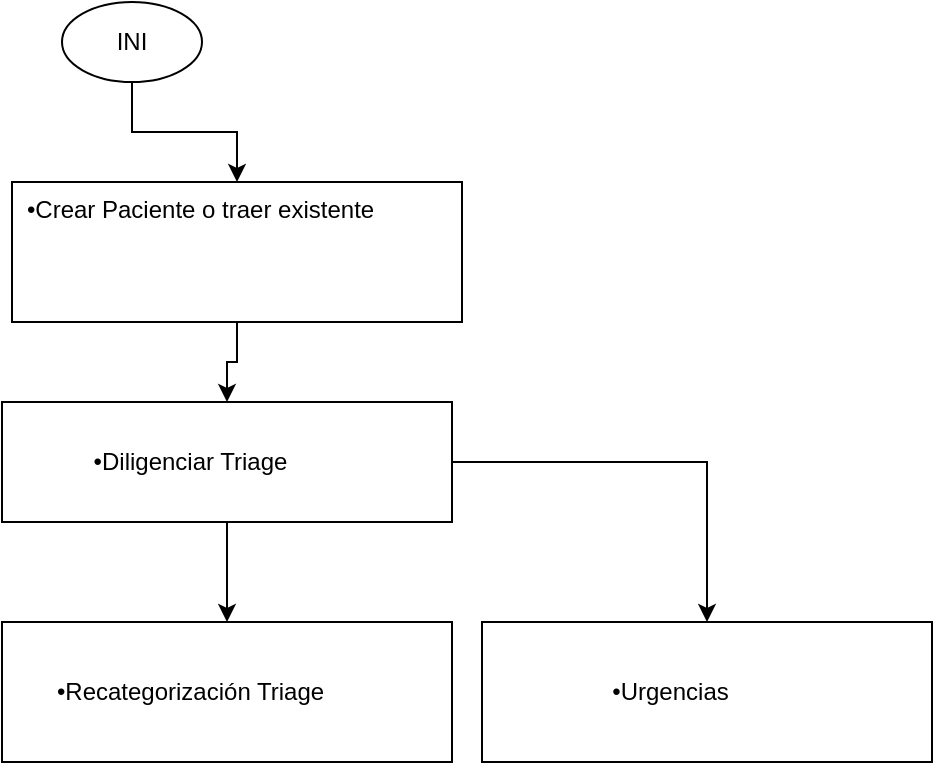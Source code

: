 <mxfile version="21.6.2" type="github">
  <diagram id="C5RBs43oDa-KdzZeNtuy" name="Page-1">
    <mxGraphModel dx="1434" dy="708" grid="1" gridSize="10" guides="1" tooltips="1" connect="1" arrows="1" fold="1" page="1" pageScale="1" pageWidth="827" pageHeight="1169" math="0" shadow="0">
      <root>
        <mxCell id="WIyWlLk6GJQsqaUBKTNV-0" />
        <mxCell id="WIyWlLk6GJQsqaUBKTNV-1" parent="WIyWlLk6GJQsqaUBKTNV-0" />
        <mxCell id="Y8gMqKH2Y-qbZQRc717D-2" value="" style="edgeStyle=orthogonalEdgeStyle;rounded=0;orthogonalLoop=1;jettySize=auto;html=1;" edge="1" parent="WIyWlLk6GJQsqaUBKTNV-1" source="Y8gMqKH2Y-qbZQRc717D-0" target="Y8gMqKH2Y-qbZQRc717D-1">
          <mxGeometry relative="1" as="geometry" />
        </mxCell>
        <mxCell id="Y8gMqKH2Y-qbZQRc717D-0" value="INI" style="ellipse;whiteSpace=wrap;html=1;" vertex="1" parent="WIyWlLk6GJQsqaUBKTNV-1">
          <mxGeometry x="160" y="50" width="70" height="40" as="geometry" />
        </mxCell>
        <mxCell id="Y8gMqKH2Y-qbZQRc717D-5" value="" style="edgeStyle=orthogonalEdgeStyle;rounded=0;orthogonalLoop=1;jettySize=auto;html=1;" edge="1" parent="WIyWlLk6GJQsqaUBKTNV-1" source="Y8gMqKH2Y-qbZQRc717D-1" target="Y8gMqKH2Y-qbZQRc717D-4">
          <mxGeometry relative="1" as="geometry" />
        </mxCell>
        <mxCell id="Y8gMqKH2Y-qbZQRc717D-1" value="&#xa;&#xa;&#xa;&lt;div style=&quot;language:es-CO;margin-top:0pt;margin-bottom:0pt;&#xa;margin-left:.38in;text-indent:-.38in&quot; class=&quot;O0&quot;&gt;&lt;span style=&quot;mso-special-format:bullet&quot;&gt;•&lt;/span&gt;&lt;span style=&quot;language:es-CO&quot;&gt;Crear Paciente o traer existente&lt;/span&gt;&lt;/div&gt;&#xa;&#xa;&#xa;&#xa;&#xa;&#xa;" style="rounded=0;whiteSpace=wrap;html=1;verticalAlign=middle;" vertex="1" parent="WIyWlLk6GJQsqaUBKTNV-1">
          <mxGeometry x="135" y="140" width="225" height="70" as="geometry" />
        </mxCell>
        <mxCell id="Y8gMqKH2Y-qbZQRc717D-7" value="" style="edgeStyle=orthogonalEdgeStyle;rounded=0;orthogonalLoop=1;jettySize=auto;html=1;" edge="1" parent="WIyWlLk6GJQsqaUBKTNV-1" source="Y8gMqKH2Y-qbZQRc717D-4" target="Y8gMqKH2Y-qbZQRc717D-6">
          <mxGeometry relative="1" as="geometry" />
        </mxCell>
        <mxCell id="Y8gMqKH2Y-qbZQRc717D-9" style="edgeStyle=orthogonalEdgeStyle;rounded=0;orthogonalLoop=1;jettySize=auto;html=1;" edge="1" parent="WIyWlLk6GJQsqaUBKTNV-1" source="Y8gMqKH2Y-qbZQRc717D-4" target="Y8gMqKH2Y-qbZQRc717D-8">
          <mxGeometry relative="1" as="geometry" />
        </mxCell>
        <mxCell id="Y8gMqKH2Y-qbZQRc717D-4" value="&lt;div style=&quot;language:es-CO;margin-top:0pt;margin-bottom:0pt;&lt;br/&gt;margin-left:.38in;text-indent:-.38in&quot; class=&quot;O0&quot;&gt;•Diligenciar Triage &lt;/div&gt;" style="rounded=0;whiteSpace=wrap;html=1;verticalAlign=middle;" vertex="1" parent="WIyWlLk6GJQsqaUBKTNV-1">
          <mxGeometry x="130" y="250" width="225" height="60" as="geometry" />
        </mxCell>
        <mxCell id="Y8gMqKH2Y-qbZQRc717D-6" value="&lt;div style=&quot;language:es-CO;margin-top:0pt;margin-bottom:0pt;&lt;br/&gt;margin-left:.38in;text-indent:-.38in&quot; class=&quot;O0&quot;&gt;•Recategorización Triage &lt;/div&gt;" style="rounded=0;whiteSpace=wrap;html=1;verticalAlign=middle;" vertex="1" parent="WIyWlLk6GJQsqaUBKTNV-1">
          <mxGeometry x="130" y="360" width="225" height="70" as="geometry" />
        </mxCell>
        <mxCell id="Y8gMqKH2Y-qbZQRc717D-8" value="&lt;div style=&quot;language:es-CO;margin-top:0pt;margin-bottom:0pt;&lt;br/&gt;margin-left:.38in;text-indent:-.38in&quot; class=&quot;O0&quot;&gt;•Urgencias&lt;/div&gt;" style="rounded=0;whiteSpace=wrap;html=1;verticalAlign=middle;" vertex="1" parent="WIyWlLk6GJQsqaUBKTNV-1">
          <mxGeometry x="370" y="360" width="225" height="70" as="geometry" />
        </mxCell>
      </root>
    </mxGraphModel>
  </diagram>
</mxfile>
